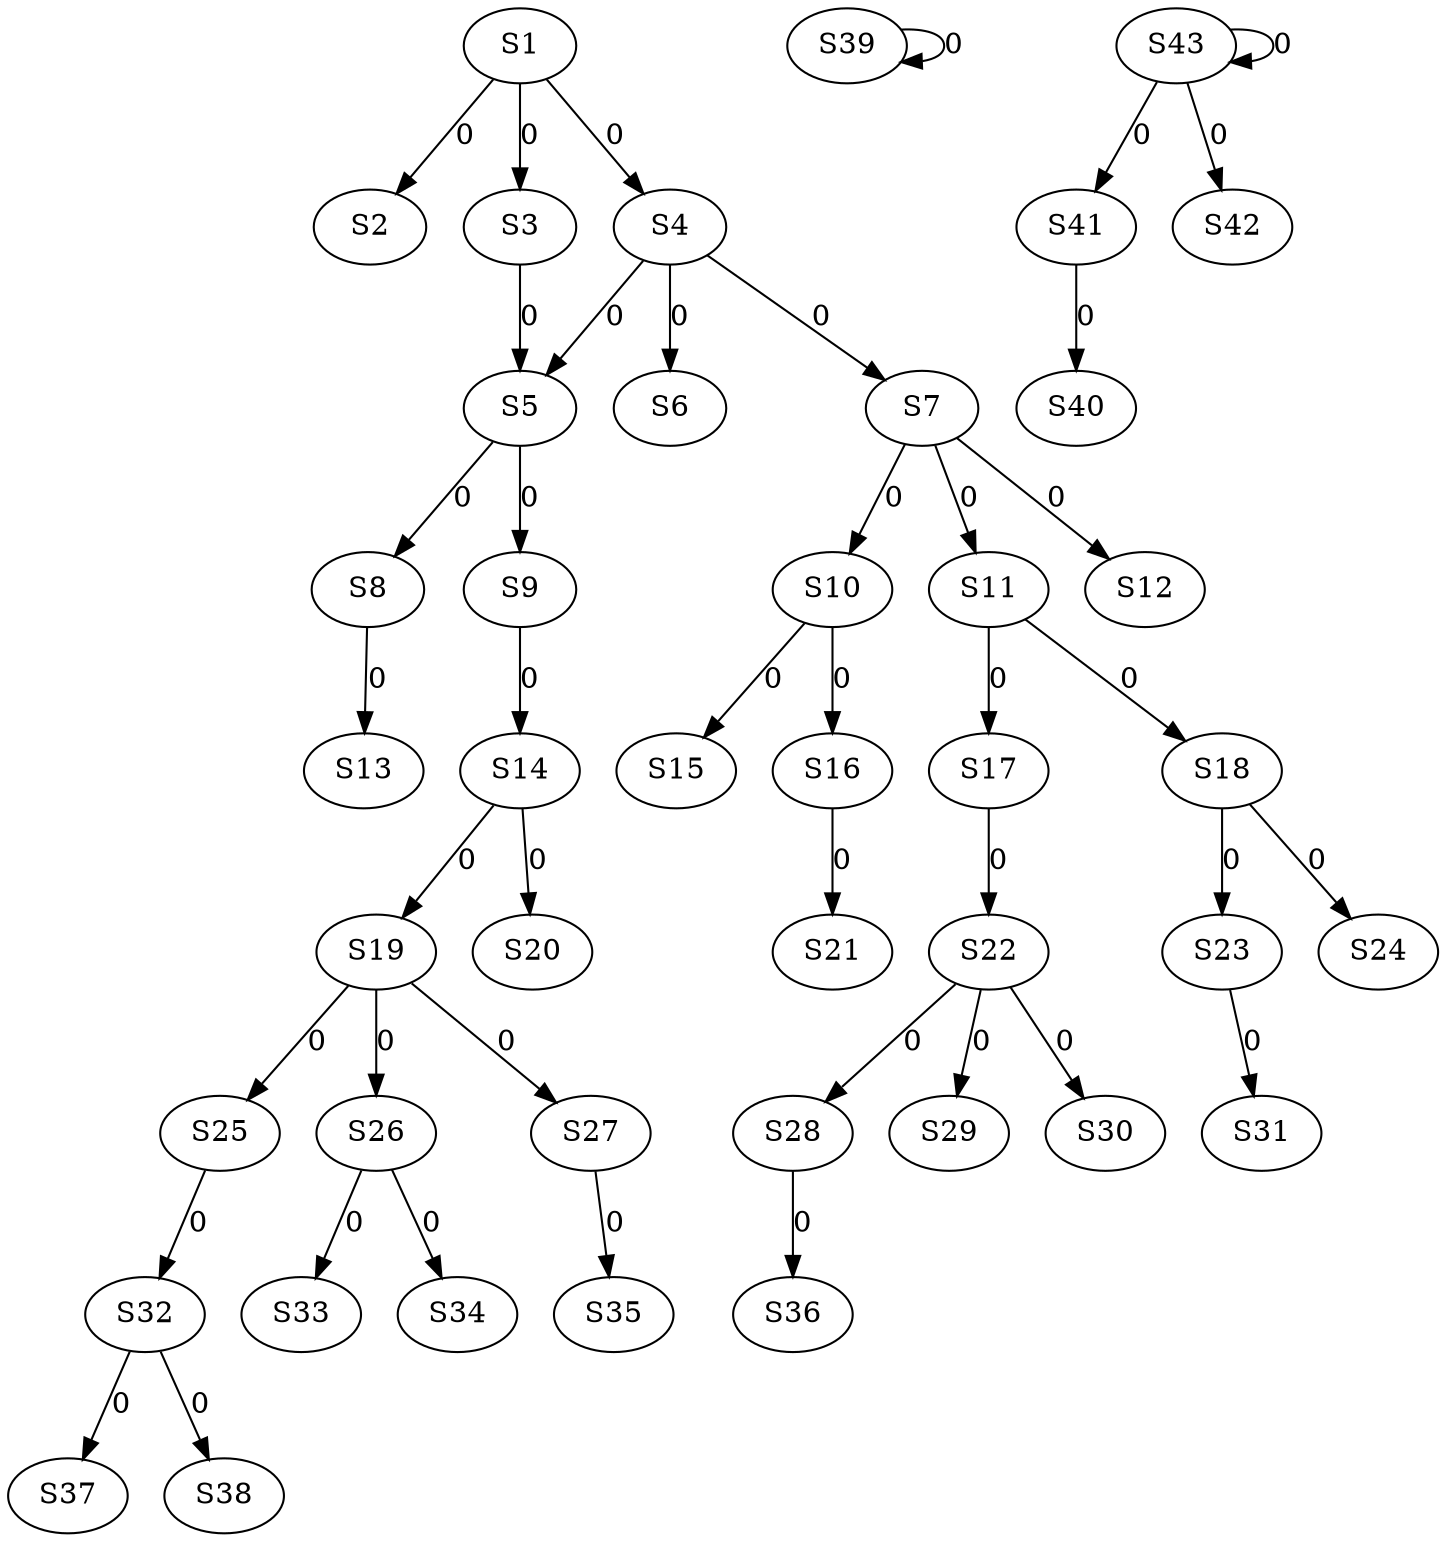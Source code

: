 strict digraph {
	S1 -> S2 [ label = 0 ];
	S1 -> S3 [ label = 0 ];
	S1 -> S4 [ label = 0 ];
	S3 -> S5 [ label = 0 ];
	S4 -> S6 [ label = 0 ];
	S4 -> S7 [ label = 0 ];
	S5 -> S8 [ label = 0 ];
	S5 -> S9 [ label = 0 ];
	S7 -> S10 [ label = 0 ];
	S7 -> S11 [ label = 0 ];
	S7 -> S12 [ label = 0 ];
	S8 -> S13 [ label = 0 ];
	S9 -> S14 [ label = 0 ];
	S10 -> S15 [ label = 0 ];
	S10 -> S16 [ label = 0 ];
	S11 -> S17 [ label = 0 ];
	S11 -> S18 [ label = 0 ];
	S14 -> S19 [ label = 0 ];
	S14 -> S20 [ label = 0 ];
	S16 -> S21 [ label = 0 ];
	S17 -> S22 [ label = 0 ];
	S18 -> S23 [ label = 0 ];
	S18 -> S24 [ label = 0 ];
	S19 -> S25 [ label = 0 ];
	S19 -> S26 [ label = 0 ];
	S19 -> S27 [ label = 0 ];
	S22 -> S28 [ label = 0 ];
	S22 -> S29 [ label = 0 ];
	S22 -> S30 [ label = 0 ];
	S23 -> S31 [ label = 0 ];
	S25 -> S32 [ label = 0 ];
	S26 -> S33 [ label = 0 ];
	S26 -> S34 [ label = 0 ];
	S27 -> S35 [ label = 0 ];
	S28 -> S36 [ label = 0 ];
	S32 -> S37 [ label = 0 ];
	S32 -> S38 [ label = 0 ];
	S39 -> S39 [ label = 0 ];
	S41 -> S40 [ label = 0 ];
	S43 -> S41 [ label = 0 ];
	S43 -> S42 [ label = 0 ];
	S43 -> S43 [ label = 0 ];
	S4 -> S5 [ label = 0 ];
}